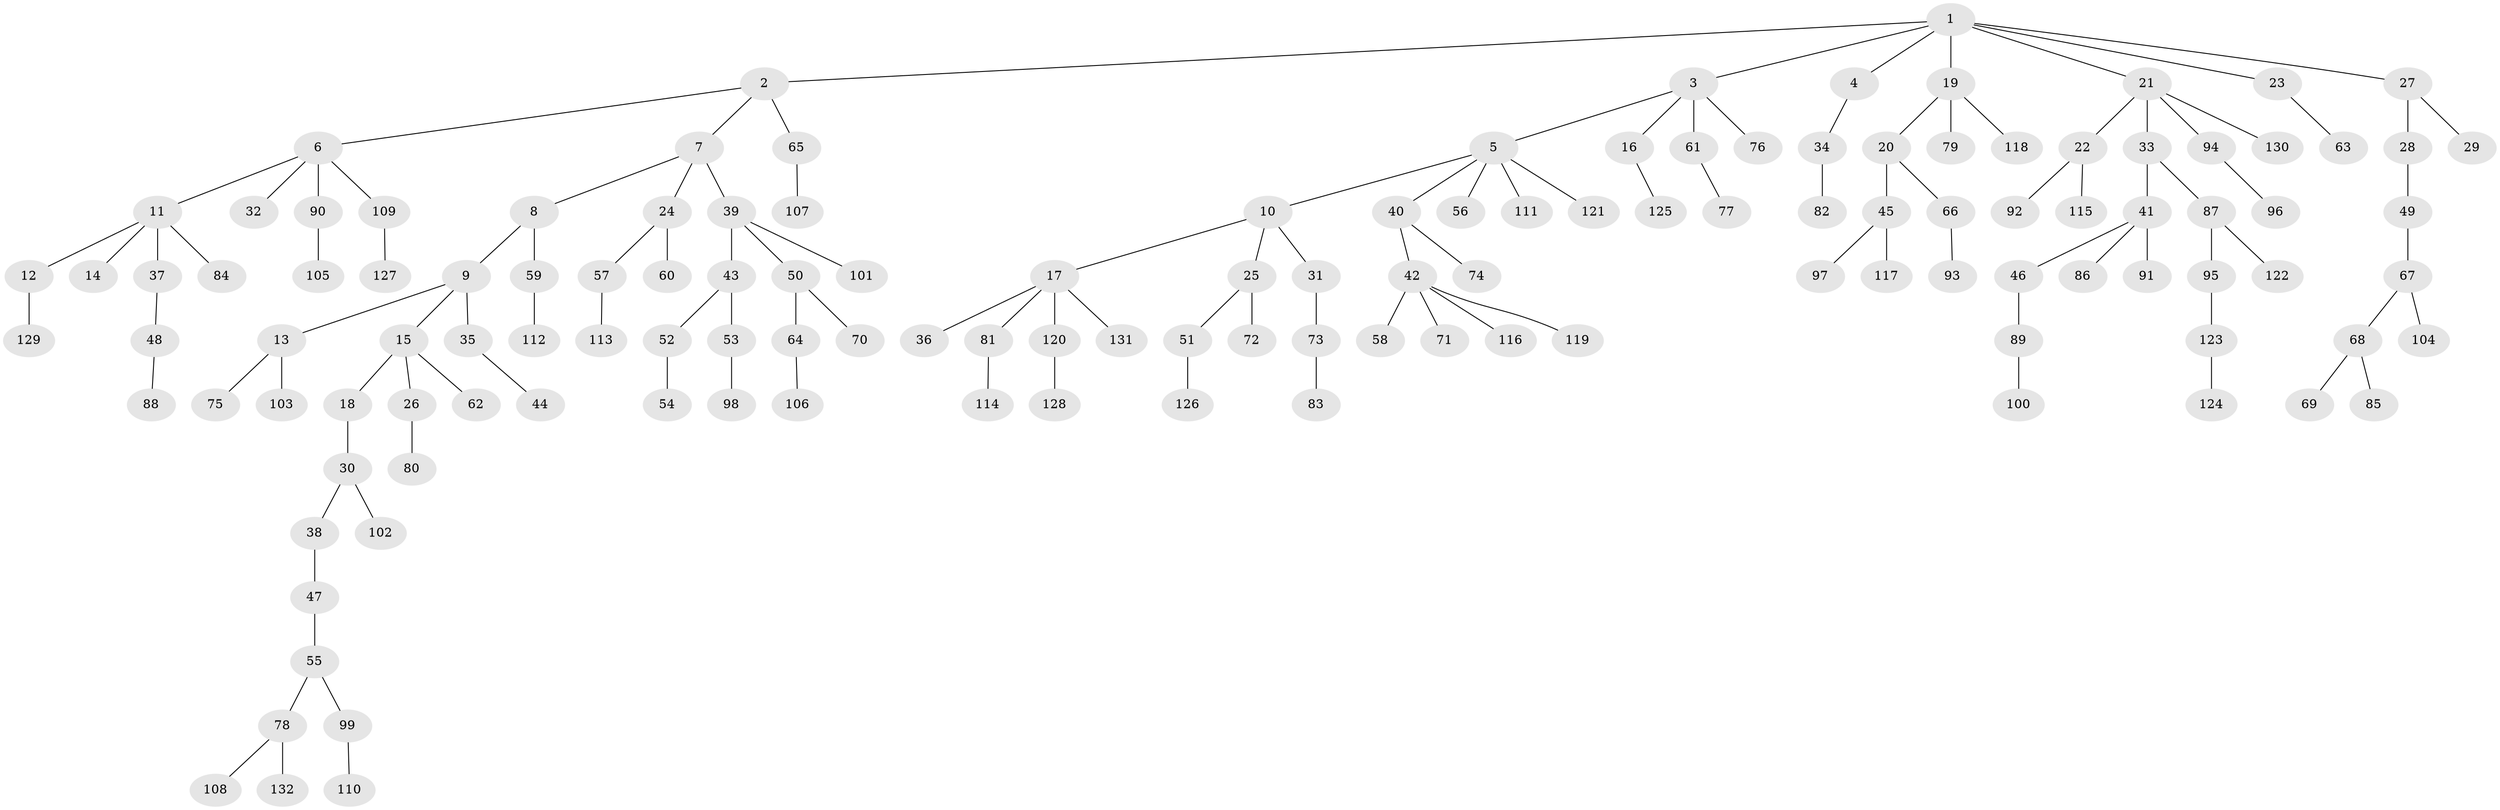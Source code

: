 // coarse degree distribution, {8: 0.03260869565217391, 4: 0.043478260869565216, 5: 0.043478260869565216, 2: 0.2391304347826087, 1: 0.5543478260869565, 3: 0.07608695652173914, 6: 0.010869565217391304}
// Generated by graph-tools (version 1.1) at 2025/24/03/03/25 07:24:06]
// undirected, 132 vertices, 131 edges
graph export_dot {
graph [start="1"]
  node [color=gray90,style=filled];
  1;
  2;
  3;
  4;
  5;
  6;
  7;
  8;
  9;
  10;
  11;
  12;
  13;
  14;
  15;
  16;
  17;
  18;
  19;
  20;
  21;
  22;
  23;
  24;
  25;
  26;
  27;
  28;
  29;
  30;
  31;
  32;
  33;
  34;
  35;
  36;
  37;
  38;
  39;
  40;
  41;
  42;
  43;
  44;
  45;
  46;
  47;
  48;
  49;
  50;
  51;
  52;
  53;
  54;
  55;
  56;
  57;
  58;
  59;
  60;
  61;
  62;
  63;
  64;
  65;
  66;
  67;
  68;
  69;
  70;
  71;
  72;
  73;
  74;
  75;
  76;
  77;
  78;
  79;
  80;
  81;
  82;
  83;
  84;
  85;
  86;
  87;
  88;
  89;
  90;
  91;
  92;
  93;
  94;
  95;
  96;
  97;
  98;
  99;
  100;
  101;
  102;
  103;
  104;
  105;
  106;
  107;
  108;
  109;
  110;
  111;
  112;
  113;
  114;
  115;
  116;
  117;
  118;
  119;
  120;
  121;
  122;
  123;
  124;
  125;
  126;
  127;
  128;
  129;
  130;
  131;
  132;
  1 -- 2;
  1 -- 3;
  1 -- 4;
  1 -- 19;
  1 -- 21;
  1 -- 23;
  1 -- 27;
  2 -- 6;
  2 -- 7;
  2 -- 65;
  3 -- 5;
  3 -- 16;
  3 -- 61;
  3 -- 76;
  4 -- 34;
  5 -- 10;
  5 -- 40;
  5 -- 56;
  5 -- 111;
  5 -- 121;
  6 -- 11;
  6 -- 32;
  6 -- 90;
  6 -- 109;
  7 -- 8;
  7 -- 24;
  7 -- 39;
  8 -- 9;
  8 -- 59;
  9 -- 13;
  9 -- 15;
  9 -- 35;
  10 -- 17;
  10 -- 25;
  10 -- 31;
  11 -- 12;
  11 -- 14;
  11 -- 37;
  11 -- 84;
  12 -- 129;
  13 -- 75;
  13 -- 103;
  15 -- 18;
  15 -- 26;
  15 -- 62;
  16 -- 125;
  17 -- 36;
  17 -- 81;
  17 -- 120;
  17 -- 131;
  18 -- 30;
  19 -- 20;
  19 -- 79;
  19 -- 118;
  20 -- 45;
  20 -- 66;
  21 -- 22;
  21 -- 33;
  21 -- 94;
  21 -- 130;
  22 -- 92;
  22 -- 115;
  23 -- 63;
  24 -- 57;
  24 -- 60;
  25 -- 51;
  25 -- 72;
  26 -- 80;
  27 -- 28;
  27 -- 29;
  28 -- 49;
  30 -- 38;
  30 -- 102;
  31 -- 73;
  33 -- 41;
  33 -- 87;
  34 -- 82;
  35 -- 44;
  37 -- 48;
  38 -- 47;
  39 -- 43;
  39 -- 50;
  39 -- 101;
  40 -- 42;
  40 -- 74;
  41 -- 46;
  41 -- 86;
  41 -- 91;
  42 -- 58;
  42 -- 71;
  42 -- 116;
  42 -- 119;
  43 -- 52;
  43 -- 53;
  45 -- 97;
  45 -- 117;
  46 -- 89;
  47 -- 55;
  48 -- 88;
  49 -- 67;
  50 -- 64;
  50 -- 70;
  51 -- 126;
  52 -- 54;
  53 -- 98;
  55 -- 78;
  55 -- 99;
  57 -- 113;
  59 -- 112;
  61 -- 77;
  64 -- 106;
  65 -- 107;
  66 -- 93;
  67 -- 68;
  67 -- 104;
  68 -- 69;
  68 -- 85;
  73 -- 83;
  78 -- 108;
  78 -- 132;
  81 -- 114;
  87 -- 95;
  87 -- 122;
  89 -- 100;
  90 -- 105;
  94 -- 96;
  95 -- 123;
  99 -- 110;
  109 -- 127;
  120 -- 128;
  123 -- 124;
}
